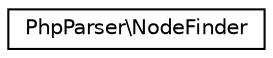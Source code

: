 digraph "Graphical Class Hierarchy"
{
  edge [fontname="Helvetica",fontsize="10",labelfontname="Helvetica",labelfontsize="10"];
  node [fontname="Helvetica",fontsize="10",shape=record];
  rankdir="LR";
  Node0 [label="PhpParser\\NodeFinder",height=0.2,width=0.4,color="black", fillcolor="white", style="filled",URL="$classPhpParser_1_1NodeFinder.html"];
}
